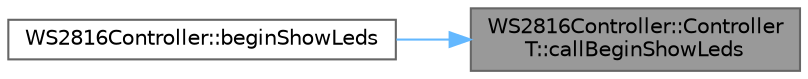 digraph "WS2816Controller::ControllerT::callBeginShowLeds"
{
 // LATEX_PDF_SIZE
  bgcolor="transparent";
  edge [fontname=Helvetica,fontsize=10,labelfontname=Helvetica,labelfontsize=10];
  node [fontname=Helvetica,fontsize=10,shape=box,height=0.2,width=0.4];
  rankdir="RL";
  Node1 [id="Node000001",label="WS2816Controller::Controller\lT::callBeginShowLeds",height=0.2,width=0.4,color="gray40", fillcolor="grey60", style="filled", fontcolor="black",tooltip=" "];
  Node1 -> Node2 [id="edge1_Node000001_Node000002",dir="back",color="steelblue1",style="solid",tooltip=" "];
  Node2 [id="Node000002",label="WS2816Controller::beginShowLeds",height=0.2,width=0.4,color="grey40", fillcolor="white", style="filled",URL="$d4/d28/group___chipsets.html#a707a38914723165e02e6866743b67a6b",tooltip=" "];
}
